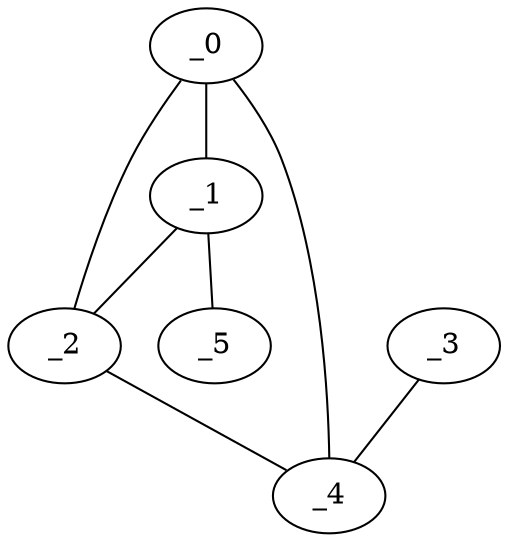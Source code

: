 graph MP1_0045 {
	_0	 [x="1.57119",
		y="2.20853"];
	_1	 [x="2.5",
		y="2.99"];
	_0 -- _1;
	_2	 [x="2.5323",
		y="0.71257"];
	_0 -- _2;
	_4	 [x="0.922768",
		y="2.85432"];
	_0 -- _4;
	_1 -- _2;
	_5	 [x="2.94563",
		y="2.76135"];
	_1 -- _5;
	_2 -- _4;
	_3	 [x="0.56304",
		y="0.362988"];
	_3 -- _4;
}
